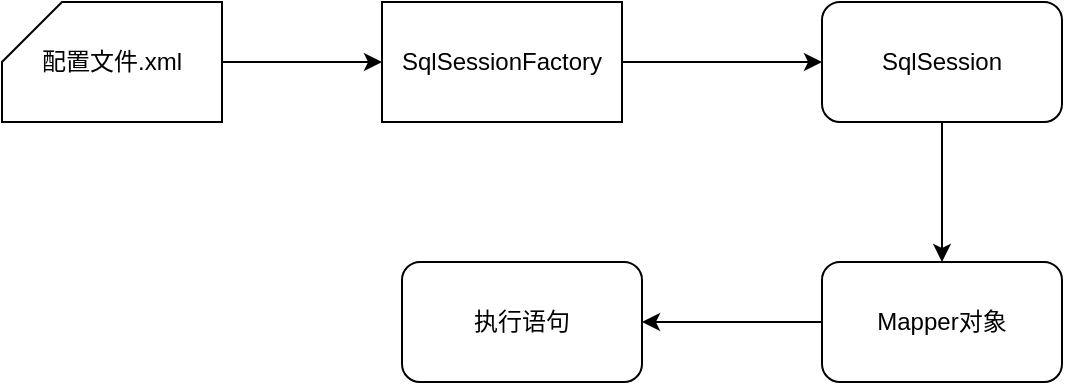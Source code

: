 <mxfile version="10.6.9" type="github"><diagram id="mOzHIvGkNlQH9GmIvdRe" name="Page-1"><mxGraphModel dx="886" dy="593" grid="1" gridSize="10" guides="1" tooltips="1" connect="1" arrows="1" fold="1" page="1" pageScale="1" pageWidth="827" pageHeight="1169" math="0" shadow="0"><root><mxCell id="0"/><mxCell id="1" parent="0"/><mxCell id="CfGg6hZG6wcm0ju-JWp7-2" style="edgeStyle=orthogonalEdgeStyle;rounded=0;orthogonalLoop=1;jettySize=auto;html=1;exitX=1;exitY=0.5;exitDx=0;exitDy=0;entryX=0;entryY=0.5;entryDx=0;entryDy=0;" edge="1" parent="1" source="qoS52SPyZWBFGRsrfDi6-1" target="CfGg6hZG6wcm0ju-JWp7-1"><mxGeometry relative="1" as="geometry"/></mxCell><mxCell id="qoS52SPyZWBFGRsrfDi6-1" value="SqlSessionFactory" style="rounded=0;whiteSpace=wrap;html=1;" parent="1" vertex="1"><mxGeometry x="220" y="110" width="120" height="60" as="geometry"/></mxCell><mxCell id="qoS52SPyZWBFGRsrfDi6-4" style="edgeStyle=orthogonalEdgeStyle;rounded=0;orthogonalLoop=1;jettySize=auto;html=1;exitX=1;exitY=0.5;exitDx=0;exitDy=0;exitPerimeter=0;entryX=0;entryY=0.5;entryDx=0;entryDy=0;" parent="1" source="qoS52SPyZWBFGRsrfDi6-3" target="qoS52SPyZWBFGRsrfDi6-1" edge="1"><mxGeometry relative="1" as="geometry"/></mxCell><mxCell id="qoS52SPyZWBFGRsrfDi6-3" value="配置文件.xml" style="shape=card;whiteSpace=wrap;html=1;" parent="1" vertex="1"><mxGeometry x="30" y="110" width="110" height="60" as="geometry"/></mxCell><mxCell id="CfGg6hZG6wcm0ju-JWp7-4" style="edgeStyle=orthogonalEdgeStyle;rounded=0;orthogonalLoop=1;jettySize=auto;html=1;exitX=0.5;exitY=1;exitDx=0;exitDy=0;" edge="1" parent="1" source="CfGg6hZG6wcm0ju-JWp7-1" target="CfGg6hZG6wcm0ju-JWp7-3"><mxGeometry relative="1" as="geometry"/></mxCell><mxCell id="CfGg6hZG6wcm0ju-JWp7-1" value="SqlSession&lt;br&gt;" style="rounded=1;whiteSpace=wrap;html=1;" vertex="1" parent="1"><mxGeometry x="440" y="110" width="120" height="60" as="geometry"/></mxCell><mxCell id="CfGg6hZG6wcm0ju-JWp7-6" style="edgeStyle=orthogonalEdgeStyle;rounded=0;orthogonalLoop=1;jettySize=auto;html=1;exitX=0;exitY=0.5;exitDx=0;exitDy=0;entryX=1;entryY=0.5;entryDx=0;entryDy=0;" edge="1" parent="1" source="CfGg6hZG6wcm0ju-JWp7-3" target="CfGg6hZG6wcm0ju-JWp7-5"><mxGeometry relative="1" as="geometry"/></mxCell><mxCell id="CfGg6hZG6wcm0ju-JWp7-3" value="Mapper对象&lt;br&gt;" style="rounded=1;whiteSpace=wrap;html=1;" vertex="1" parent="1"><mxGeometry x="440" y="240" width="120" height="60" as="geometry"/></mxCell><mxCell id="CfGg6hZG6wcm0ju-JWp7-5" value="执行语句" style="rounded=1;whiteSpace=wrap;html=1;" vertex="1" parent="1"><mxGeometry x="230" y="240" width="120" height="60" as="geometry"/></mxCell></root></mxGraphModel></diagram></mxfile>